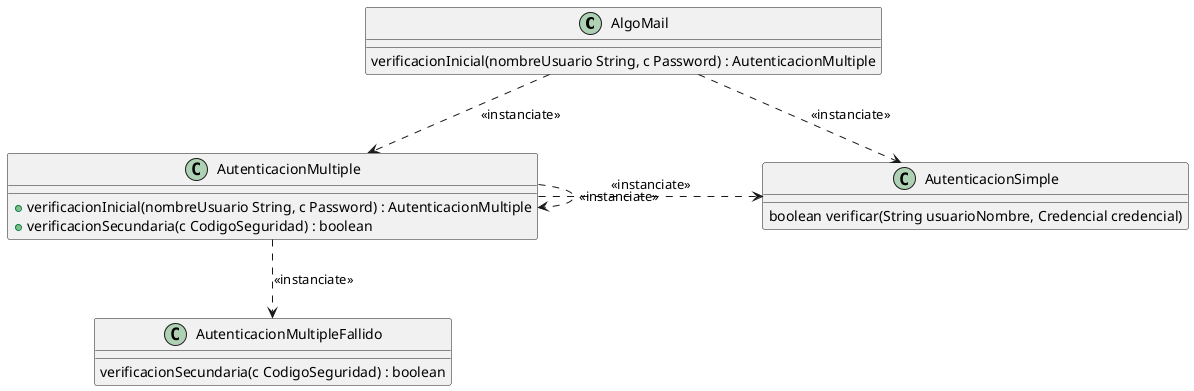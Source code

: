 @startuml

AlgoMail : verificacionInicial(nombreUsuario String, c Password) : AutenticacionMultiple
AlgoMail ..> AutenticacionMultiple : <<instanciate>>

class AutenticacionMultiple {
    + verificacionInicial(nombreUsuario String, c Password) : AutenticacionMultiple
    + verificacionSecundaria(c CodigoSeguridad) : boolean
}
AutenticacionMultipleFallido : verificacionSecundaria(c CodigoSeguridad) : boolean


AutenticacionSimple  <.left. AutenticacionMultiple : <<instanciate>> 
AutenticacionSimple  <.left. AlgoMail : <<instanciate>>

AutenticacionMultiple ..> AutenticacionMultiple : <<instanciate>>
AutenticacionMultiple ..> AutenticacionMultipleFallido : <<instanciate>>

AutenticacionSimple : boolean verificar(String usuarioNombre, Credencial credencial)

@enduml